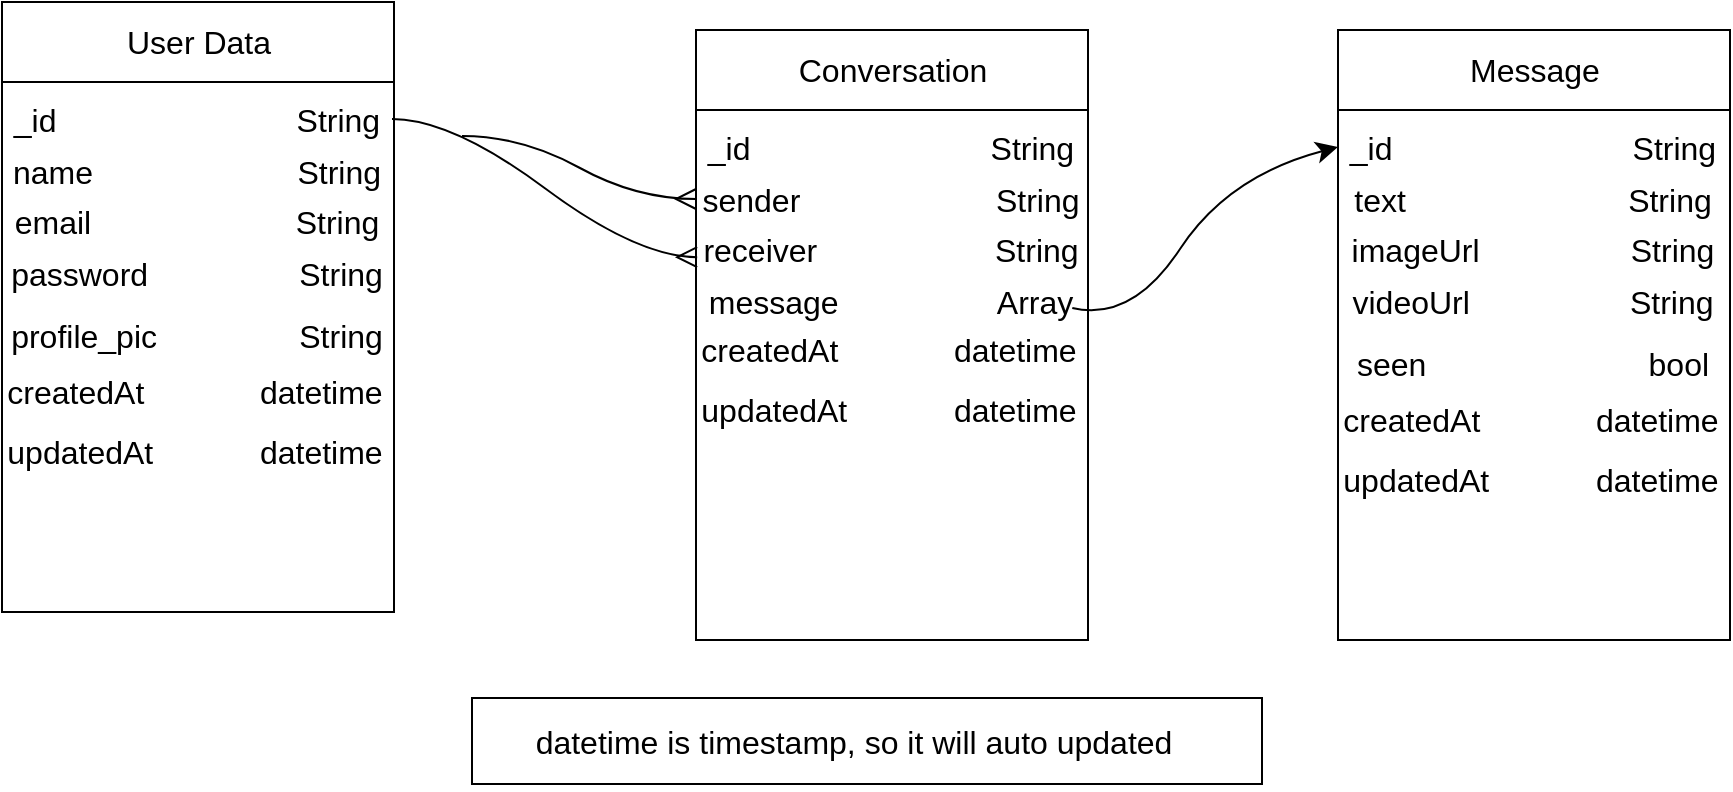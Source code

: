 <mxfile version="24.7.4">
  <diagram name="Page-1" id="gY2U5Pmu6YA_iuSSnMzd">
    <mxGraphModel dx="1650" dy="1013" grid="0" gridSize="10" guides="1" tooltips="1" connect="1" arrows="1" fold="1" page="0" pageScale="1" pageWidth="850" pageHeight="1100" math="0" shadow="0">
      <root>
        <mxCell id="0" />
        <mxCell id="1" parent="0" />
        <mxCell id="mhj0y8WmQPEbCWTxZfi0-23" value="" style="rounded=0;whiteSpace=wrap;html=1;" vertex="1" parent="1">
          <mxGeometry x="-245" y="-110" width="196" height="305" as="geometry" />
        </mxCell>
        <mxCell id="mhj0y8WmQPEbCWTxZfi0-24" value="" style="rounded=0;whiteSpace=wrap;html=1;" vertex="1" parent="1">
          <mxGeometry x="-245" y="-110" width="196" height="40" as="geometry" />
        </mxCell>
        <mxCell id="mhj0y8WmQPEbCWTxZfi0-25" value="User Data" style="text;strokeColor=none;fillColor=none;html=1;align=center;verticalAlign=middle;whiteSpace=wrap;rounded=0;fontSize=16;" vertex="1" parent="1">
          <mxGeometry x="-207.5" y="-110" width="121" height="39" as="geometry" />
        </mxCell>
        <mxCell id="mhj0y8WmQPEbCWTxZfi0-26" value="_id&amp;nbsp; &amp;nbsp; &amp;nbsp; &amp;nbsp; &amp;nbsp; &amp;nbsp; &amp;nbsp; &amp;nbsp; &amp;nbsp; &amp;nbsp; &amp;nbsp; &amp;nbsp; &amp;nbsp; &amp;nbsp;String" style="text;strokeColor=none;fillColor=none;html=1;align=center;verticalAlign=middle;whiteSpace=wrap;rounded=0;fontSize=16;" vertex="1" parent="1">
          <mxGeometry x="-245" y="-70" width="195" height="37" as="geometry" />
        </mxCell>
        <mxCell id="mhj0y8WmQPEbCWTxZfi0-27" value="name&amp;nbsp; &amp;nbsp; &amp;nbsp; &amp;nbsp; &amp;nbsp; &amp;nbsp; &amp;nbsp; &amp;nbsp; &amp;nbsp; &amp;nbsp; &amp;nbsp; &amp;nbsp;String" style="text;strokeColor=none;fillColor=none;html=1;align=center;verticalAlign=middle;whiteSpace=wrap;rounded=0;fontSize=16;" vertex="1" parent="1">
          <mxGeometry x="-245" y="-44" width="195" height="37" as="geometry" />
        </mxCell>
        <mxCell id="mhj0y8WmQPEbCWTxZfi0-28" value="email&amp;nbsp; &amp;nbsp; &amp;nbsp; &amp;nbsp; &amp;nbsp; &amp;nbsp; &amp;nbsp; &amp;nbsp; &amp;nbsp; &amp;nbsp; &amp;nbsp; &amp;nbsp;String" style="text;strokeColor=none;fillColor=none;html=1;align=center;verticalAlign=middle;whiteSpace=wrap;rounded=0;fontSize=16;" vertex="1" parent="1">
          <mxGeometry x="-245" y="-19" width="195" height="37" as="geometry" />
        </mxCell>
        <mxCell id="mhj0y8WmQPEbCWTxZfi0-29" value="password&amp;nbsp; &amp;nbsp; &amp;nbsp; &amp;nbsp; &amp;nbsp; &amp;nbsp; &amp;nbsp; &amp;nbsp; &amp;nbsp;String" style="text;strokeColor=none;fillColor=none;html=1;align=center;verticalAlign=middle;whiteSpace=wrap;rounded=0;fontSize=16;" vertex="1" parent="1">
          <mxGeometry x="-245" y="7" width="195" height="37" as="geometry" />
        </mxCell>
        <mxCell id="mhj0y8WmQPEbCWTxZfi0-30" value="profile_pic&amp;nbsp; &amp;nbsp; &amp;nbsp; &amp;nbsp; &amp;nbsp; &amp;nbsp; &amp;nbsp; &amp;nbsp; String" style="text;strokeColor=none;fillColor=none;html=1;align=center;verticalAlign=middle;whiteSpace=wrap;rounded=0;fontSize=16;" vertex="1" parent="1">
          <mxGeometry x="-245" y="38" width="195" height="37" as="geometry" />
        </mxCell>
        <mxCell id="mhj0y8WmQPEbCWTxZfi0-31" value="createdAt&amp;nbsp; &amp;nbsp; &amp;nbsp; &amp;nbsp; &amp;nbsp; &amp;nbsp; &amp;nbsp;datetime" style="text;strokeColor=none;fillColor=none;html=1;align=center;verticalAlign=middle;whiteSpace=wrap;rounded=0;fontSize=16;" vertex="1" parent="1">
          <mxGeometry x="-246" y="66" width="195" height="37" as="geometry" />
        </mxCell>
        <mxCell id="mhj0y8WmQPEbCWTxZfi0-33" value="updatedAt&amp;nbsp; &amp;nbsp; &amp;nbsp; &amp;nbsp; &amp;nbsp; &amp;nbsp; datetime" style="text;strokeColor=none;fillColor=none;html=1;align=center;verticalAlign=middle;whiteSpace=wrap;rounded=0;fontSize=16;" vertex="1" parent="1">
          <mxGeometry x="-246" y="96" width="195" height="37" as="geometry" />
        </mxCell>
        <mxCell id="mhj0y8WmQPEbCWTxZfi0-54" value="" style="rounded=0;whiteSpace=wrap;html=1;" vertex="1" parent="1">
          <mxGeometry x="102" y="-96" width="196" height="305" as="geometry" />
        </mxCell>
        <mxCell id="mhj0y8WmQPEbCWTxZfi0-55" value="" style="rounded=0;whiteSpace=wrap;html=1;" vertex="1" parent="1">
          <mxGeometry x="102" y="-96" width="196" height="40" as="geometry" />
        </mxCell>
        <mxCell id="mhj0y8WmQPEbCWTxZfi0-56" value="Conversation" style="text;strokeColor=none;fillColor=none;html=1;align=center;verticalAlign=middle;whiteSpace=wrap;rounded=0;fontSize=16;" vertex="1" parent="1">
          <mxGeometry x="139.5" y="-96" width="121" height="39" as="geometry" />
        </mxCell>
        <mxCell id="mhj0y8WmQPEbCWTxZfi0-57" value="_id&amp;nbsp; &amp;nbsp; &amp;nbsp; &amp;nbsp; &amp;nbsp; &amp;nbsp; &amp;nbsp; &amp;nbsp; &amp;nbsp; &amp;nbsp; &amp;nbsp; &amp;nbsp; &amp;nbsp; &amp;nbsp;String" style="text;strokeColor=none;fillColor=none;html=1;align=center;verticalAlign=middle;whiteSpace=wrap;rounded=0;fontSize=16;" vertex="1" parent="1">
          <mxGeometry x="102" y="-56" width="195" height="37" as="geometry" />
        </mxCell>
        <mxCell id="mhj0y8WmQPEbCWTxZfi0-58" value="sender&amp;nbsp; &amp;nbsp; &amp;nbsp; &amp;nbsp; &amp;nbsp; &amp;nbsp; &amp;nbsp; &amp;nbsp; &amp;nbsp; &amp;nbsp; &amp;nbsp; String" style="text;strokeColor=none;fillColor=none;html=1;align=center;verticalAlign=middle;whiteSpace=wrap;rounded=0;fontSize=16;" vertex="1" parent="1">
          <mxGeometry x="102" y="-30" width="195" height="37" as="geometry" />
        </mxCell>
        <mxCell id="mhj0y8WmQPEbCWTxZfi0-59" value="receiver&amp;nbsp; &amp;nbsp; &amp;nbsp; &amp;nbsp; &amp;nbsp; &amp;nbsp; &amp;nbsp; &amp;nbsp; &amp;nbsp; &amp;nbsp; String" style="text;strokeColor=none;fillColor=none;html=1;align=center;verticalAlign=middle;whiteSpace=wrap;rounded=0;fontSize=16;" vertex="1" parent="1">
          <mxGeometry x="102" y="-5" width="195" height="37" as="geometry" />
        </mxCell>
        <mxCell id="mhj0y8WmQPEbCWTxZfi0-60" value="message&amp;nbsp; &amp;nbsp; &amp;nbsp; &amp;nbsp; &amp;nbsp; &amp;nbsp; &amp;nbsp; &amp;nbsp; &amp;nbsp; Array" style="text;strokeColor=none;fillColor=none;html=1;align=center;verticalAlign=middle;whiteSpace=wrap;rounded=0;fontSize=16;" vertex="1" parent="1">
          <mxGeometry x="102" y="21" width="195" height="37" as="geometry" />
        </mxCell>
        <mxCell id="mhj0y8WmQPEbCWTxZfi0-62" value="createdAt&amp;nbsp; &amp;nbsp; &amp;nbsp; &amp;nbsp; &amp;nbsp; &amp;nbsp; &amp;nbsp;datetime" style="text;strokeColor=none;fillColor=none;html=1;align=center;verticalAlign=middle;whiteSpace=wrap;rounded=0;fontSize=16;" vertex="1" parent="1">
          <mxGeometry x="101" y="45" width="195" height="37" as="geometry" />
        </mxCell>
        <mxCell id="mhj0y8WmQPEbCWTxZfi0-63" value="updatedAt&amp;nbsp; &amp;nbsp; &amp;nbsp; &amp;nbsp; &amp;nbsp; &amp;nbsp; datetime" style="text;strokeColor=none;fillColor=none;html=1;align=center;verticalAlign=middle;whiteSpace=wrap;rounded=0;fontSize=16;" vertex="1" parent="1">
          <mxGeometry x="101" y="75" width="195" height="37" as="geometry" />
        </mxCell>
        <mxCell id="mhj0y8WmQPEbCWTxZfi0-64" value="" style="rounded=0;whiteSpace=wrap;html=1;" vertex="1" parent="1">
          <mxGeometry x="-10" y="238" width="395" height="43" as="geometry" />
        </mxCell>
        <mxCell id="mhj0y8WmQPEbCWTxZfi0-65" value="datetime is timestamp, so it will auto updated" style="text;strokeColor=none;fillColor=none;html=1;align=center;verticalAlign=middle;whiteSpace=wrap;rounded=0;fontSize=16;" vertex="1" parent="1">
          <mxGeometry x="-6" y="235" width="374" height="49" as="geometry" />
        </mxCell>
        <mxCell id="mhj0y8WmQPEbCWTxZfi0-66" style="edgeStyle=none;curved=1;rounded=0;orthogonalLoop=1;jettySize=auto;html=1;exitX=1;exitY=0.5;exitDx=0;exitDy=0;fontSize=12;startSize=8;endSize=8;" edge="1" parent="1" source="mhj0y8WmQPEbCWTxZfi0-64" target="mhj0y8WmQPEbCWTxZfi0-64">
          <mxGeometry relative="1" as="geometry" />
        </mxCell>
        <mxCell id="mhj0y8WmQPEbCWTxZfi0-67" style="edgeStyle=none;curved=1;rounded=0;orthogonalLoop=1;jettySize=auto;html=1;exitX=1;exitY=0.5;exitDx=0;exitDy=0;fontSize=12;startSize=8;endSize=8;" edge="1" parent="1" source="mhj0y8WmQPEbCWTxZfi0-64" target="mhj0y8WmQPEbCWTxZfi0-64">
          <mxGeometry relative="1" as="geometry" />
        </mxCell>
        <mxCell id="mhj0y8WmQPEbCWTxZfi0-68" value="" style="rounded=0;whiteSpace=wrap;html=1;" vertex="1" parent="1">
          <mxGeometry x="423" y="-96" width="196" height="305" as="geometry" />
        </mxCell>
        <mxCell id="mhj0y8WmQPEbCWTxZfi0-69" value="" style="rounded=0;whiteSpace=wrap;html=1;" vertex="1" parent="1">
          <mxGeometry x="423" y="-96" width="196" height="40" as="geometry" />
        </mxCell>
        <mxCell id="mhj0y8WmQPEbCWTxZfi0-70" value="Message" style="text;strokeColor=none;fillColor=none;html=1;align=center;verticalAlign=middle;whiteSpace=wrap;rounded=0;fontSize=16;" vertex="1" parent="1">
          <mxGeometry x="460.5" y="-96" width="121" height="39" as="geometry" />
        </mxCell>
        <mxCell id="mhj0y8WmQPEbCWTxZfi0-71" value="_id&amp;nbsp; &amp;nbsp; &amp;nbsp; &amp;nbsp; &amp;nbsp; &amp;nbsp; &amp;nbsp; &amp;nbsp; &amp;nbsp; &amp;nbsp; &amp;nbsp; &amp;nbsp; &amp;nbsp; &amp;nbsp;String" style="text;strokeColor=none;fillColor=none;html=1;align=center;verticalAlign=middle;whiteSpace=wrap;rounded=0;fontSize=16;" vertex="1" parent="1">
          <mxGeometry x="423" y="-56" width="195" height="37" as="geometry" />
        </mxCell>
        <mxCell id="mhj0y8WmQPEbCWTxZfi0-72" value="text&amp;nbsp; &amp;nbsp; &amp;nbsp; &amp;nbsp; &amp;nbsp; &amp;nbsp; &amp;nbsp; &amp;nbsp; &amp;nbsp; &amp;nbsp; &amp;nbsp; &amp;nbsp; &amp;nbsp;String" style="text;strokeColor=none;fillColor=none;html=1;align=center;verticalAlign=middle;whiteSpace=wrap;rounded=0;fontSize=16;" vertex="1" parent="1">
          <mxGeometry x="423" y="-30" width="195" height="37" as="geometry" />
        </mxCell>
        <mxCell id="mhj0y8WmQPEbCWTxZfi0-73" value="imageUrl&lt;span style=&quot;background-color: initial;&quot;&gt;&amp;nbsp; &amp;nbsp; &amp;nbsp; &amp;nbsp; &amp;nbsp; &amp;nbsp; &amp;nbsp; &amp;nbsp; &amp;nbsp;String&lt;/span&gt;" style="text;strokeColor=none;fillColor=none;html=1;align=center;verticalAlign=middle;whiteSpace=wrap;rounded=0;fontSize=16;" vertex="1" parent="1">
          <mxGeometry x="423" y="-5" width="195" height="37" as="geometry" />
        </mxCell>
        <mxCell id="mhj0y8WmQPEbCWTxZfi0-74" value="videoUrl&amp;nbsp; &amp;nbsp; &amp;nbsp; &amp;nbsp; &amp;nbsp; &amp;nbsp; &amp;nbsp; &amp;nbsp; &amp;nbsp; String" style="text;strokeColor=none;fillColor=none;html=1;align=center;verticalAlign=middle;whiteSpace=wrap;rounded=0;fontSize=16;" vertex="1" parent="1">
          <mxGeometry x="423" y="21" width="195" height="37" as="geometry" />
        </mxCell>
        <mxCell id="mhj0y8WmQPEbCWTxZfi0-75" value="seen&amp;nbsp; &amp;nbsp; &amp;nbsp; &amp;nbsp; &amp;nbsp; &amp;nbsp; &amp;nbsp; &amp;nbsp; &amp;nbsp; &amp;nbsp; &amp;nbsp; &amp;nbsp; &amp;nbsp;bool" style="text;strokeColor=none;fillColor=none;html=1;align=center;verticalAlign=middle;whiteSpace=wrap;rounded=0;fontSize=16;" vertex="1" parent="1">
          <mxGeometry x="423" y="52" width="195" height="37" as="geometry" />
        </mxCell>
        <mxCell id="mhj0y8WmQPEbCWTxZfi0-76" value="createdAt&amp;nbsp; &amp;nbsp; &amp;nbsp; &amp;nbsp; &amp;nbsp; &amp;nbsp; &amp;nbsp;datetime" style="text;strokeColor=none;fillColor=none;html=1;align=center;verticalAlign=middle;whiteSpace=wrap;rounded=0;fontSize=16;" vertex="1" parent="1">
          <mxGeometry x="422" y="80" width="195" height="37" as="geometry" />
        </mxCell>
        <mxCell id="mhj0y8WmQPEbCWTxZfi0-77" value="updatedAt&amp;nbsp; &amp;nbsp; &amp;nbsp; &amp;nbsp; &amp;nbsp; &amp;nbsp; datetime" style="text;strokeColor=none;fillColor=none;html=1;align=center;verticalAlign=middle;whiteSpace=wrap;rounded=0;fontSize=16;" vertex="1" parent="1">
          <mxGeometry x="422" y="110" width="195" height="37" as="geometry" />
        </mxCell>
        <mxCell id="mhj0y8WmQPEbCWTxZfi0-86" value="" style="edgeStyle=entityRelationEdgeStyle;fontSize=12;html=1;endArrow=ERmany;rounded=0;startSize=8;endSize=8;curved=1;exitX=1;exitY=0.5;exitDx=0;exitDy=0;entryX=0.003;entryY=0.61;entryDx=0;entryDy=0;entryPerimeter=0;" edge="1" parent="1" source="mhj0y8WmQPEbCWTxZfi0-26" target="mhj0y8WmQPEbCWTxZfi0-59">
          <mxGeometry width="100" height="100" relative="1" as="geometry">
            <mxPoint x="17" y="-19" as="sourcePoint" />
            <mxPoint x="117" y="-119" as="targetPoint" />
            <Array as="points">
              <mxPoint x="22" y="-39" />
              <mxPoint x="25" y="-42" />
            </Array>
          </mxGeometry>
        </mxCell>
        <mxCell id="mhj0y8WmQPEbCWTxZfi0-88" value="" style="edgeStyle=entityRelationEdgeStyle;fontSize=12;html=1;endArrow=ERmany;rounded=0;startSize=8;endSize=8;curved=1;entryX=0;entryY=0.5;entryDx=0;entryDy=0;" edge="1" parent="1" target="mhj0y8WmQPEbCWTxZfi0-58">
          <mxGeometry width="100" height="100" relative="1" as="geometry">
            <mxPoint x="-15" y="-43" as="sourcePoint" />
            <mxPoint x="117" y="-119" as="targetPoint" />
          </mxGeometry>
        </mxCell>
        <mxCell id="mhj0y8WmQPEbCWTxZfi0-93" value="" style="curved=1;endArrow=classic;html=1;rounded=0;fontSize=12;startSize=8;endSize=8;entryX=0;entryY=0.5;entryDx=0;entryDy=0;exitX=0.97;exitY=-0.055;exitDx=0;exitDy=0;exitPerimeter=0;" edge="1" parent="1" source="mhj0y8WmQPEbCWTxZfi0-62" target="mhj0y8WmQPEbCWTxZfi0-71">
          <mxGeometry width="50" height="50" relative="1" as="geometry">
            <mxPoint x="303" y="44" as="sourcePoint" />
            <mxPoint x="320" as="targetPoint" />
            <Array as="points">
              <mxPoint x="320" y="50" />
              <mxPoint x="368" y="-23" />
            </Array>
          </mxGeometry>
        </mxCell>
      </root>
    </mxGraphModel>
  </diagram>
</mxfile>
